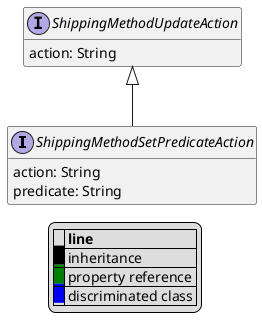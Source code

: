 @startuml

hide empty fields
hide empty methods
legend
|= |= line |
|<back:black>   </back>| inheritance |
|<back:green>   </back>| property reference |
|<back:blue>   </back>| discriminated class |
endlegend
interface ShippingMethodSetPredicateAction [[ShippingMethodSetPredicateAction.svg]] extends ShippingMethodUpdateAction {
    action: String
    predicate: String
}
interface ShippingMethodUpdateAction [[ShippingMethodUpdateAction.svg]]  {
    action: String
}





@enduml
